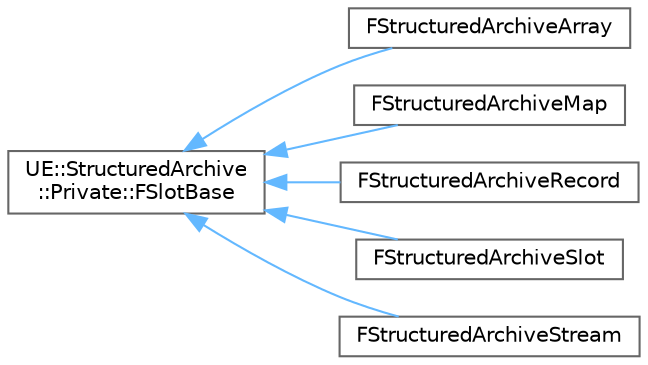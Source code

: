 digraph "Graphical Class Hierarchy"
{
 // INTERACTIVE_SVG=YES
 // LATEX_PDF_SIZE
  bgcolor="transparent";
  edge [fontname=Helvetica,fontsize=10,labelfontname=Helvetica,labelfontsize=10];
  node [fontname=Helvetica,fontsize=10,shape=box,height=0.2,width=0.4];
  rankdir="LR";
  Node0 [id="Node000000",label="UE::StructuredArchive\l::Private::FSlotBase",height=0.2,width=0.4,color="grey40", fillcolor="white", style="filled",URL="$db/de0/classUE_1_1StructuredArchive_1_1Private_1_1FSlotBase.html",tooltip=" "];
  Node0 -> Node1 [id="edge9746_Node000000_Node000001",dir="back",color="steelblue1",style="solid",tooltip=" "];
  Node1 [id="Node000001",label="FStructuredArchiveArray",height=0.2,width=0.4,color="grey40", fillcolor="white", style="filled",URL="$da/dad/classFStructuredArchiveArray.html",tooltip="Represents an array in the structured archive."];
  Node0 -> Node2 [id="edge9747_Node000000_Node000002",dir="back",color="steelblue1",style="solid",tooltip=" "];
  Node2 [id="Node000002",label="FStructuredArchiveMap",height=0.2,width=0.4,color="grey40", fillcolor="white", style="filled",URL="$d0/dba/classFStructuredArchiveMap.html",tooltip="Represents a map in the structured archive."];
  Node0 -> Node3 [id="edge9748_Node000000_Node000003",dir="back",color="steelblue1",style="solid",tooltip=" "];
  Node3 [id="Node000003",label="FStructuredArchiveRecord",height=0.2,width=0.4,color="grey40", fillcolor="white", style="filled",URL="$d2/d24/classFStructuredArchiveRecord.html",tooltip="Represents a record in the structured archive."];
  Node0 -> Node4 [id="edge9749_Node000000_Node000004",dir="back",color="steelblue1",style="solid",tooltip=" "];
  Node4 [id="Node000004",label="FStructuredArchiveSlot",height=0.2,width=0.4,color="grey40", fillcolor="white", style="filled",URL="$d0/dfd/classFStructuredArchiveSlot.html",tooltip="Contains a value in the archive; either a field or array/map element."];
  Node0 -> Node5 [id="edge9750_Node000000_Node000005",dir="back",color="steelblue1",style="solid",tooltip=" "];
  Node5 [id="Node000005",label="FStructuredArchiveStream",height=0.2,width=0.4,color="grey40", fillcolor="white", style="filled",URL="$de/d59/classFStructuredArchiveStream.html",tooltip="Represents an unsized sequence of slots in the structured archive (similar to an array,..."];
}
